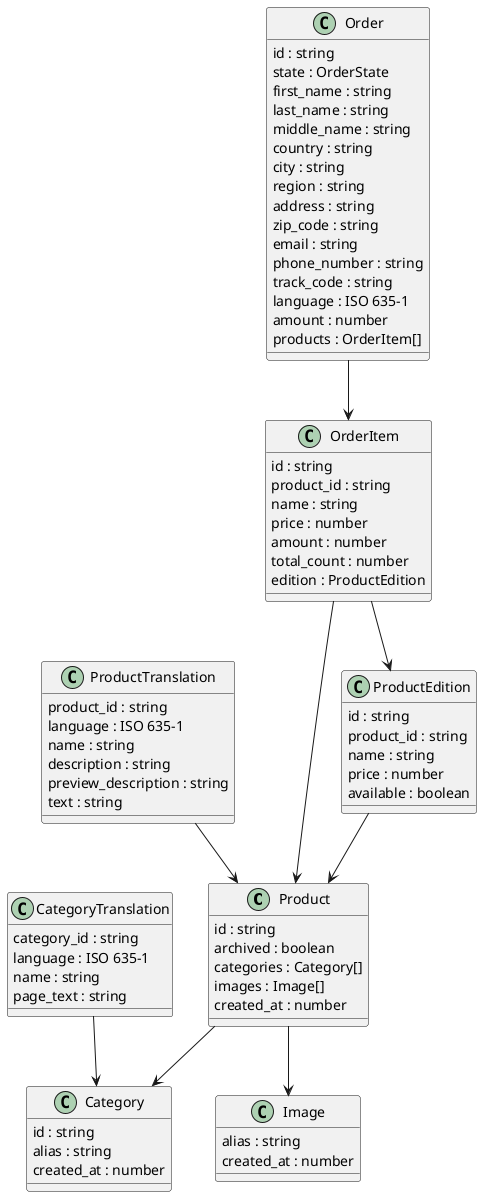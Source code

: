 @startuml models

class Product {
  id : string
  archived : boolean
  categories : Category[]
  images : Image[]
  created_at : number
}
Product --> Category
Product --> Image

class ProductTranslation {
  product_id : string
  language : ISO 635-1
  name : string
  description : string
  preview_description : string
  text : string
}
ProductTranslation --> Product

class ProductEdition {
  id : string
  product_id : string
  name : string
  price : number
  available : boolean
}
ProductEdition --> Product

class Image {
  alias : string
  created_at : number
}

class Category {
  id : string
  alias : string
  created_at : number
}

class CategoryTranslation {
  category_id : string
  language : ISO 635-1
  name : string
  page_text : string
}
CategoryTranslation --> Category

class Order {
  id : string
  state : OrderState
  first_name : string
  last_name : string
  middle_name : string
  country : string
  city : string
  region : string
  address : string
  zip_code : string
  email : string
  phone_number : string
  track_code : string
  language : ISO 635-1
  amount : number
  products : OrderItem[]
}
Order --> OrderItem

class OrderItem {
  id : string
  product_id : string
  name : string
  price : number
  amount : number
  total_count : number
  edition : ProductEdition
}
OrderItem --> Product
OrderItem --> ProductEdition

@enduml
